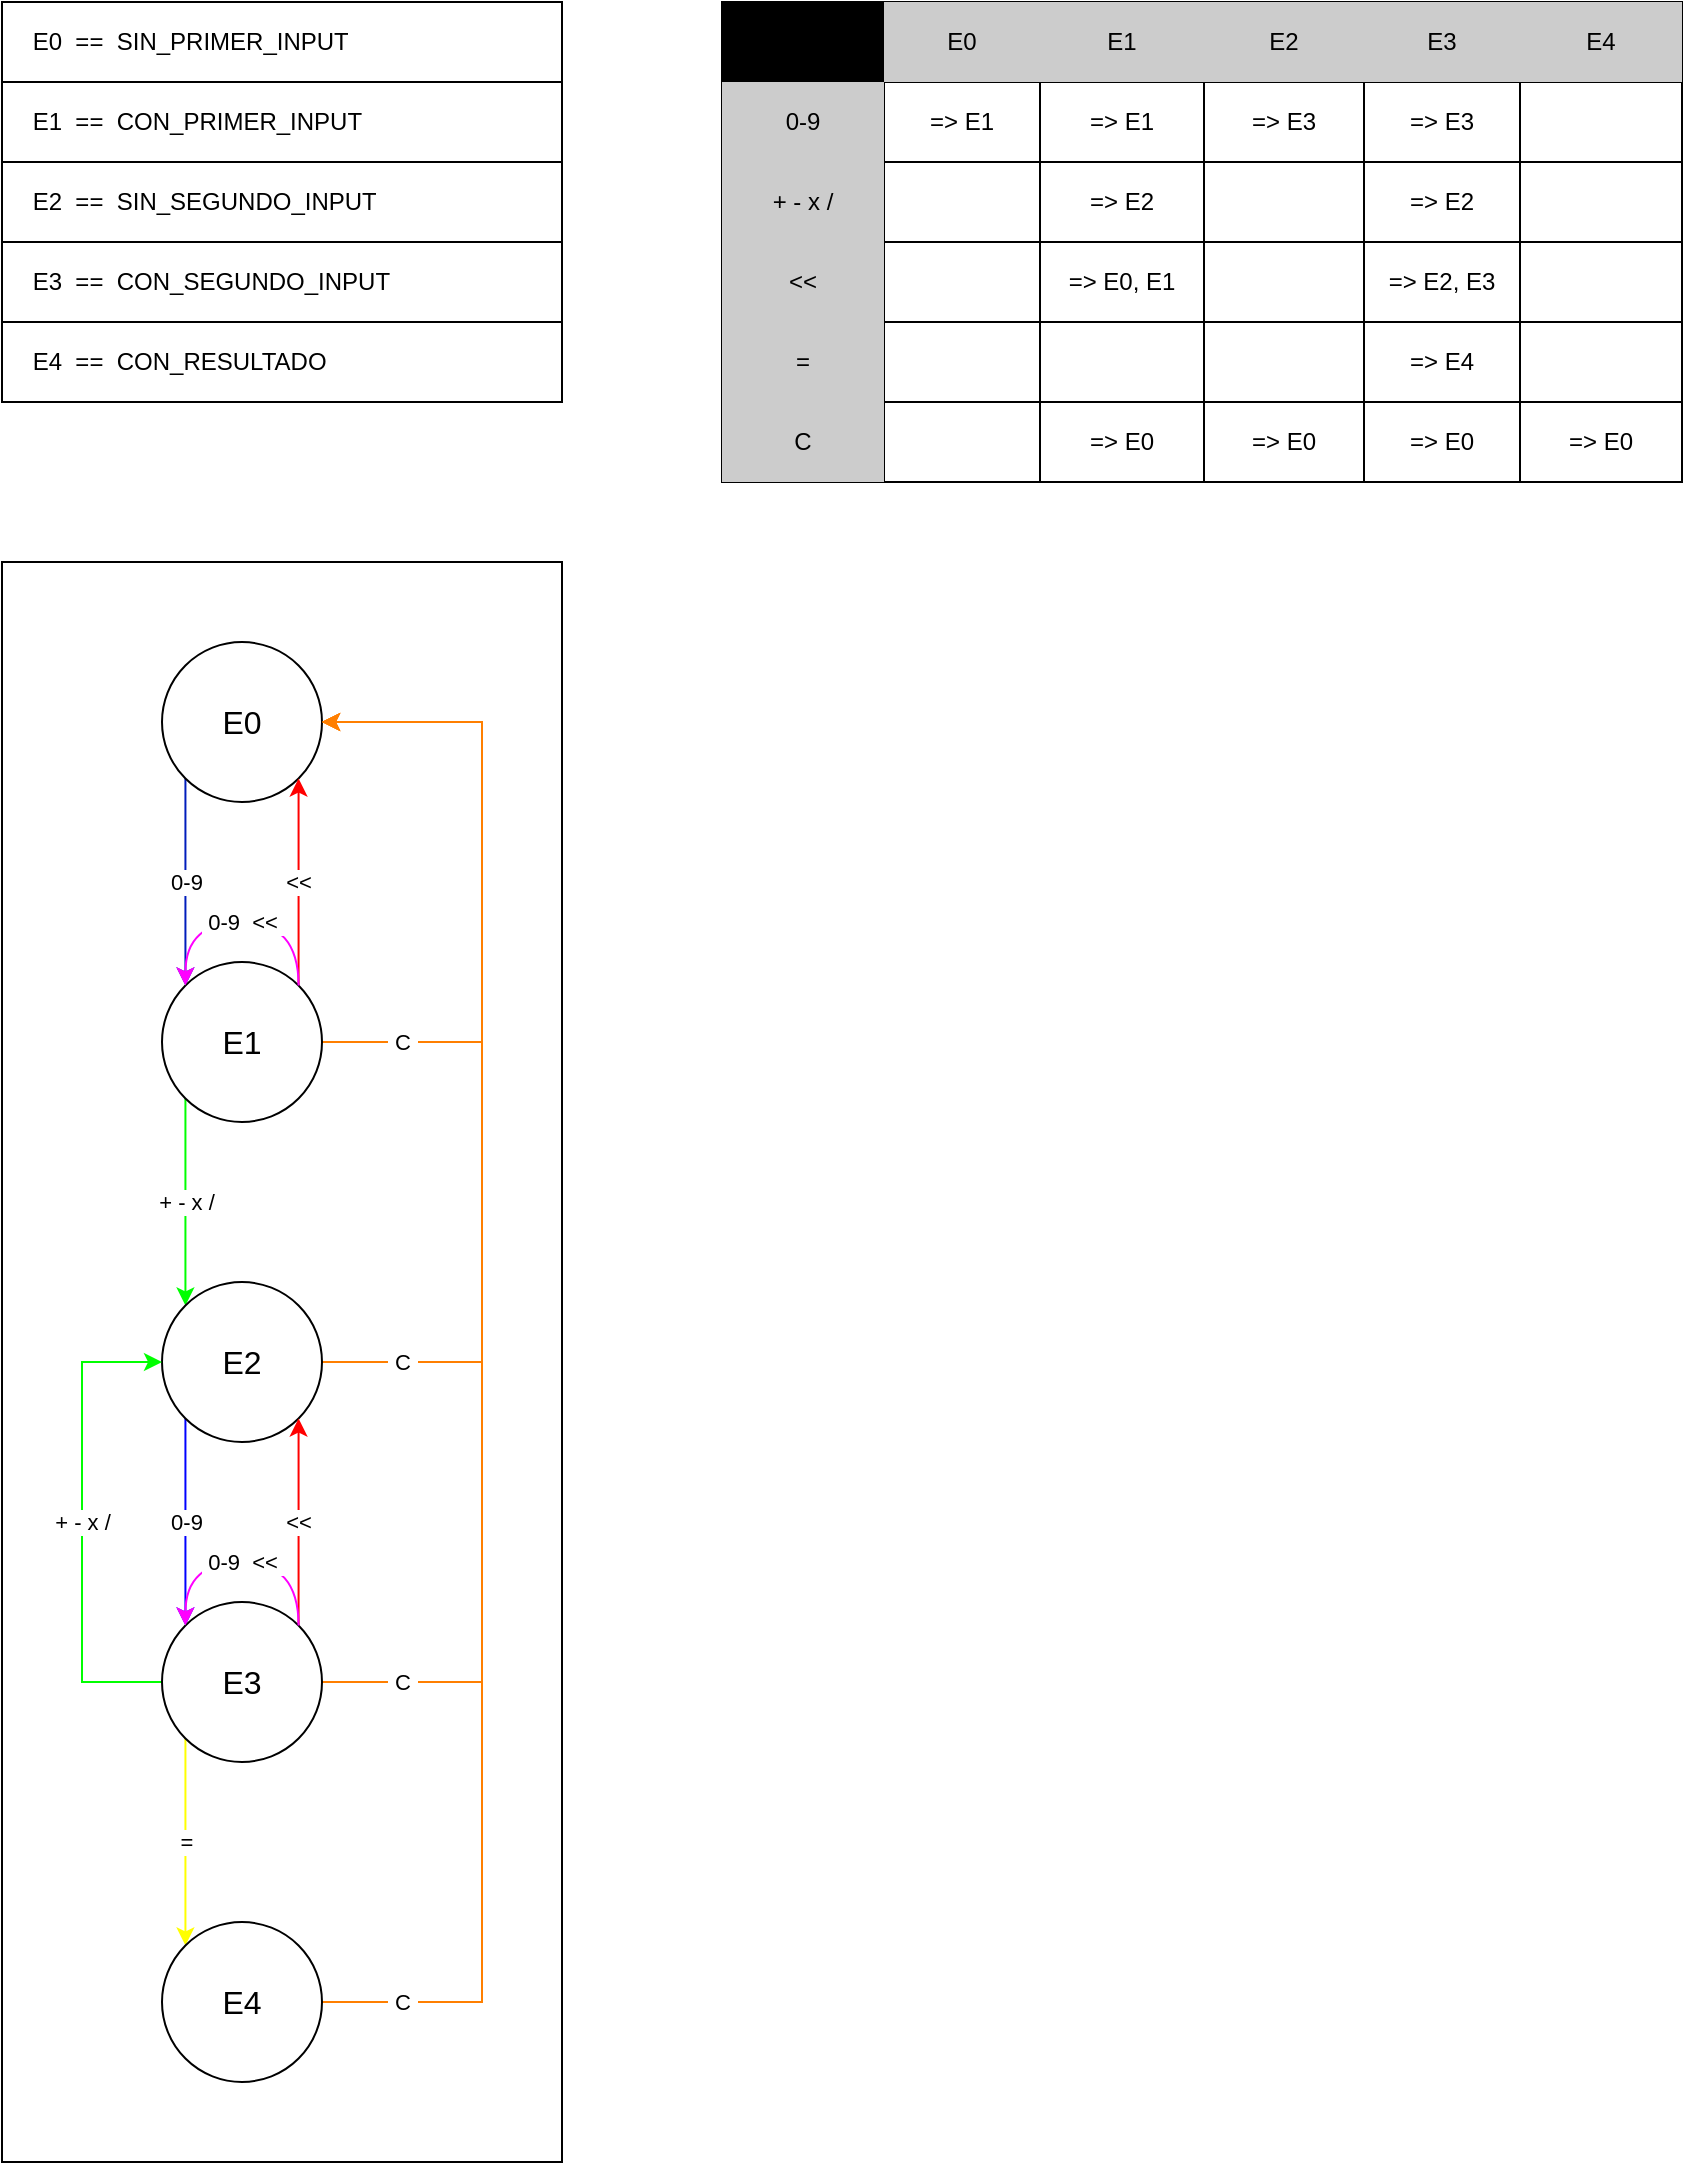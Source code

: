 <mxfile version="25.0.2">
  <diagram name="Page-1" id="qqvag9QSd2Nx0D6EUa1A">
    <mxGraphModel dx="1674" dy="2013" grid="1" gridSize="10" guides="1" tooltips="1" connect="1" arrows="1" fold="1" page="1" pageScale="1" pageWidth="827" pageHeight="1169" math="0" shadow="0">
      <root>
        <mxCell id="0" />
        <mxCell id="1" parent="0" />
        <mxCell id="ONB0E-ulSNOI_RmGL95M-104" value="" style="rounded=0;whiteSpace=wrap;html=1;strokeColor=#000000;" parent="1" vertex="1">
          <mxGeometry x="320" y="200" width="280" height="800" as="geometry" />
        </mxCell>
        <mxCell id="ONB0E-ulSNOI_RmGL95M-14" value="0-9" style="rounded=0;orthogonalLoop=1;jettySize=auto;html=1;exitX=0;exitY=1;exitDx=0;exitDy=0;entryX=0;entryY=0;entryDx=0;entryDy=0;fillColor=#0050ef;strokeColor=#001DBC;" parent="1" source="ONB0E-ulSNOI_RmGL95M-1" target="ONB0E-ulSNOI_RmGL95M-2" edge="1">
          <mxGeometry relative="1" as="geometry">
            <mxPoint x="412" y="410" as="targetPoint" />
          </mxGeometry>
        </mxCell>
        <mxCell id="ONB0E-ulSNOI_RmGL95M-1" value="&lt;font size=&quot;3&quot;&gt;E0&lt;/font&gt;" style="ellipse;whiteSpace=wrap;html=1;aspect=fixed;" parent="1" vertex="1">
          <mxGeometry x="400" y="240" width="80" height="80" as="geometry" />
        </mxCell>
        <mxCell id="ONB0E-ulSNOI_RmGL95M-10" value="&amp;nbsp;C&amp;nbsp;" style="edgeStyle=orthogonalEdgeStyle;rounded=0;orthogonalLoop=1;jettySize=auto;html=1;entryX=1;entryY=0.5;entryDx=0;entryDy=0;exitX=1;exitY=0.5;exitDx=0;exitDy=0;fillColor=#f0a30a;strokeColor=#ff7f00;" parent="1" source="ONB0E-ulSNOI_RmGL95M-2" target="ONB0E-ulSNOI_RmGL95M-1" edge="1">
          <mxGeometry x="-0.75" relative="1" as="geometry">
            <Array as="points">
              <mxPoint x="560" y="440" />
              <mxPoint x="560" y="280" />
            </Array>
            <mxPoint as="offset" />
          </mxGeometry>
        </mxCell>
        <mxCell id="ONB0E-ulSNOI_RmGL95M-15" value="+ - x /" style="edgeStyle=orthogonalEdgeStyle;rounded=0;orthogonalLoop=1;jettySize=auto;html=1;exitX=0;exitY=1;exitDx=0;exitDy=0;entryX=0;entryY=0;entryDx=0;entryDy=0;fillColor=#60a917;strokeColor=#00ff00;" parent="1" source="ONB0E-ulSNOI_RmGL95M-2" target="ONB0E-ulSNOI_RmGL95M-3" edge="1">
          <mxGeometry relative="1" as="geometry">
            <mxPoint x="370" y="520" as="targetPoint" />
          </mxGeometry>
        </mxCell>
        <mxCell id="ONB0E-ulSNOI_RmGL95M-16" value="&amp;lt;&amp;lt;" style="edgeStyle=orthogonalEdgeStyle;curved=1;rounded=0;orthogonalLoop=1;jettySize=auto;html=1;exitX=1;exitY=0;exitDx=0;exitDy=0;entryX=1;entryY=1;entryDx=0;entryDy=0;fillColor=#e51400;strokeColor=#ff0000;" parent="1" source="ONB0E-ulSNOI_RmGL95M-2" target="ONB0E-ulSNOI_RmGL95M-1" edge="1">
          <mxGeometry relative="1" as="geometry" />
        </mxCell>
        <mxCell id="ONB0E-ulSNOI_RmGL95M-2" value="&lt;font size=&quot;3&quot;&gt;E1&lt;/font&gt;" style="ellipse;whiteSpace=wrap;html=1;aspect=fixed;" parent="1" vertex="1">
          <mxGeometry x="400" y="400" width="80" height="80" as="geometry" />
        </mxCell>
        <mxCell id="ONB0E-ulSNOI_RmGL95M-9" value="&amp;nbsp;C&amp;nbsp;" style="edgeStyle=orthogonalEdgeStyle;rounded=0;orthogonalLoop=1;jettySize=auto;html=1;entryX=1;entryY=0.5;entryDx=0;entryDy=0;exitX=1;exitY=0.5;exitDx=0;exitDy=0;fillColor=#f0a30a;strokeColor=#ff7f00;" parent="1" source="ONB0E-ulSNOI_RmGL95M-3" target="ONB0E-ulSNOI_RmGL95M-1" edge="1">
          <mxGeometry x="-0.833" relative="1" as="geometry">
            <Array as="points">
              <mxPoint x="560" y="600" />
              <mxPoint x="560" y="280" />
            </Array>
            <mxPoint as="offset" />
          </mxGeometry>
        </mxCell>
        <mxCell id="ONB0E-ulSNOI_RmGL95M-22" value="0-9" style="edgeStyle=orthogonalEdgeStyle;curved=1;rounded=0;orthogonalLoop=1;jettySize=auto;html=1;exitX=0;exitY=1;exitDx=0;exitDy=0;entryX=0;entryY=0;entryDx=0;entryDy=0;fillColor=#0050ef;strokeColor=#0000ff;" parent="1" source="ONB0E-ulSNOI_RmGL95M-3" target="ONB0E-ulSNOI_RmGL95M-4" edge="1">
          <mxGeometry relative="1" as="geometry" />
        </mxCell>
        <mxCell id="ONB0E-ulSNOI_RmGL95M-3" value="&lt;font size=&quot;3&quot;&gt;E2&lt;/font&gt;" style="ellipse;whiteSpace=wrap;html=1;aspect=fixed;" parent="1" vertex="1">
          <mxGeometry x="400" y="560" width="80" height="80" as="geometry" />
        </mxCell>
        <mxCell id="ONB0E-ulSNOI_RmGL95M-8" value="&amp;nbsp;C&amp;nbsp;" style="edgeStyle=orthogonalEdgeStyle;rounded=0;orthogonalLoop=1;jettySize=auto;html=1;exitX=1;exitY=0.5;exitDx=0;exitDy=0;entryX=1;entryY=0.5;entryDx=0;entryDy=0;fillColor=#f0a30a;strokeColor=#ff7f00;" parent="1" source="ONB0E-ulSNOI_RmGL95M-4" target="ONB0E-ulSNOI_RmGL95M-1" edge="1">
          <mxGeometry x="-0.875" relative="1" as="geometry">
            <Array as="points">
              <mxPoint x="560" y="760" />
              <mxPoint x="560" y="280" />
            </Array>
            <mxPoint as="offset" />
          </mxGeometry>
        </mxCell>
        <mxCell id="ONB0E-ulSNOI_RmGL95M-23" value="&amp;lt;&amp;lt;" style="edgeStyle=orthogonalEdgeStyle;rounded=0;orthogonalLoop=1;jettySize=auto;html=1;exitX=1;exitY=0;exitDx=0;exitDy=0;entryX=1;entryY=1;entryDx=0;entryDy=0;fillColor=#e51400;strokeColor=#ff0000;" parent="1" source="ONB0E-ulSNOI_RmGL95M-4" target="ONB0E-ulSNOI_RmGL95M-3" edge="1">
          <mxGeometry relative="1" as="geometry" />
        </mxCell>
        <mxCell id="ONB0E-ulSNOI_RmGL95M-24" value="=" style="edgeStyle=orthogonalEdgeStyle;curved=1;rounded=0;orthogonalLoop=1;jettySize=auto;html=1;exitX=0;exitY=1;exitDx=0;exitDy=0;entryX=0;entryY=0;entryDx=0;entryDy=0;fillColor=#e3c800;strokeColor=#ffff00;" parent="1" source="ONB0E-ulSNOI_RmGL95M-4" target="ONB0E-ulSNOI_RmGL95M-5" edge="1">
          <mxGeometry relative="1" as="geometry" />
        </mxCell>
        <mxCell id="ONB0E-ulSNOI_RmGL95M-25" value="+ - x /" style="edgeStyle=orthogonalEdgeStyle;rounded=0;orthogonalLoop=1;jettySize=auto;html=1;exitX=0;exitY=0.5;exitDx=0;exitDy=0;entryX=0;entryY=0.5;entryDx=0;entryDy=0;fillColor=#60a917;strokeColor=#00ff00;" parent="1" source="ONB0E-ulSNOI_RmGL95M-4" target="ONB0E-ulSNOI_RmGL95M-3" edge="1">
          <mxGeometry relative="1" as="geometry">
            <Array as="points">
              <mxPoint x="360" y="760" />
              <mxPoint x="360" y="600" />
            </Array>
          </mxGeometry>
        </mxCell>
        <mxCell id="ONB0E-ulSNOI_RmGL95M-4" value="&lt;font size=&quot;3&quot;&gt;E3&lt;/font&gt;" style="ellipse;whiteSpace=wrap;html=1;aspect=fixed;" parent="1" vertex="1">
          <mxGeometry x="400" y="720" width="80" height="80" as="geometry" />
        </mxCell>
        <mxCell id="ONB0E-ulSNOI_RmGL95M-11" value="&amp;nbsp;C&amp;nbsp;" style="edgeStyle=orthogonalEdgeStyle;rounded=0;orthogonalLoop=1;jettySize=auto;html=1;exitX=1;exitY=0.5;exitDx=0;exitDy=0;entryX=1;entryY=0.5;entryDx=0;entryDy=0;fillColor=#f0a30a;strokeColor=#ff7f00;" parent="1" source="ONB0E-ulSNOI_RmGL95M-5" target="ONB0E-ulSNOI_RmGL95M-1" edge="1">
          <mxGeometry x="-0.9" relative="1" as="geometry">
            <Array as="points">
              <mxPoint x="560" y="920" />
              <mxPoint x="560" y="280" />
            </Array>
            <mxPoint as="offset" />
          </mxGeometry>
        </mxCell>
        <mxCell id="ONB0E-ulSNOI_RmGL95M-5" value="&lt;font size=&quot;3&quot;&gt;E4&lt;/font&gt;" style="ellipse;whiteSpace=wrap;html=1;aspect=fixed;" parent="1" vertex="1">
          <mxGeometry x="400" y="880" width="80" height="80" as="geometry" />
        </mxCell>
        <mxCell id="ONB0E-ulSNOI_RmGL95M-13" value="&amp;nbsp;0-9&amp;nbsp; &amp;lt;&amp;lt;&amp;nbsp;" style="edgeStyle=orthogonalEdgeStyle;curved=1;rounded=0;orthogonalLoop=1;jettySize=auto;html=1;exitX=1;exitY=0;exitDx=0;exitDy=0;entryX=0;entryY=0;entryDx=0;entryDy=0;fillColor=#6a00ff;strokeColor=#ff00ff;" parent="1" source="ONB0E-ulSNOI_RmGL95M-2" target="ONB0E-ulSNOI_RmGL95M-2" edge="1">
          <mxGeometry relative="1" as="geometry">
            <Array as="points">
              <mxPoint x="468" y="380" />
              <mxPoint x="412" y="380" />
            </Array>
          </mxGeometry>
        </mxCell>
        <mxCell id="ONB0E-ulSNOI_RmGL95M-21" value="&amp;nbsp;0-9&amp;nbsp; &amp;lt;&amp;lt;&amp;nbsp;" style="edgeStyle=orthogonalEdgeStyle;curved=1;rounded=0;orthogonalLoop=1;jettySize=auto;html=1;exitX=1;exitY=0;exitDx=0;exitDy=0;entryX=0;entryY=0;entryDx=0;entryDy=0;fillColor=#6a00ff;strokeColor=#FF00FF;" parent="1" source="ONB0E-ulSNOI_RmGL95M-4" target="ONB0E-ulSNOI_RmGL95M-4" edge="1">
          <mxGeometry relative="1" as="geometry">
            <Array as="points">
              <mxPoint x="468" y="700" />
              <mxPoint x="412" y="700" />
            </Array>
          </mxGeometry>
        </mxCell>
        <mxCell id="RtKDcdi6DrU-A0HNR7P7-3" value="" style="shape=table;startSize=0;container=1;collapsible=0;childLayout=tableLayout;" parent="1" vertex="1">
          <mxGeometry x="680" y="-80" width="480" height="240" as="geometry" />
        </mxCell>
        <mxCell id="RtKDcdi6DrU-A0HNR7P7-4" value="" style="shape=tableRow;horizontal=0;startSize=0;swimlaneHead=0;swimlaneBody=0;strokeColor=inherit;top=0;left=0;bottom=0;right=0;collapsible=0;dropTarget=0;fillColor=none;points=[[0,0.5],[1,0.5]];portConstraint=eastwest;" parent="RtKDcdi6DrU-A0HNR7P7-3" vertex="1">
          <mxGeometry width="480" height="40" as="geometry" />
        </mxCell>
        <mxCell id="RtKDcdi6DrU-A0HNR7P7-5" value="" style="shape=partialRectangle;html=1;whiteSpace=wrap;connectable=0;strokeColor=inherit;overflow=hidden;fillColor=#000000;top=0;left=0;bottom=0;right=0;pointerEvents=1;" parent="RtKDcdi6DrU-A0HNR7P7-4" vertex="1">
          <mxGeometry width="81" height="40" as="geometry">
            <mxRectangle width="81" height="40" as="alternateBounds" />
          </mxGeometry>
        </mxCell>
        <mxCell id="RtKDcdi6DrU-A0HNR7P7-6" value="E0" style="shape=partialRectangle;html=1;whiteSpace=wrap;connectable=0;strokeColor=inherit;overflow=hidden;fillColor=#CCCCCC;top=0;left=0;bottom=0;right=0;pointerEvents=1;" parent="RtKDcdi6DrU-A0HNR7P7-4" vertex="1">
          <mxGeometry x="81" width="78" height="40" as="geometry">
            <mxRectangle width="78" height="40" as="alternateBounds" />
          </mxGeometry>
        </mxCell>
        <mxCell id="RtKDcdi6DrU-A0HNR7P7-7" value="E1" style="shape=partialRectangle;html=1;whiteSpace=wrap;connectable=0;strokeColor=inherit;overflow=hidden;fillColor=#CCCCCC;top=0;left=0;bottom=0;right=0;pointerEvents=1;" parent="RtKDcdi6DrU-A0HNR7P7-4" vertex="1">
          <mxGeometry x="159" width="82" height="40" as="geometry">
            <mxRectangle width="82" height="40" as="alternateBounds" />
          </mxGeometry>
        </mxCell>
        <mxCell id="RtKDcdi6DrU-A0HNR7P7-8" value="E2" style="shape=partialRectangle;html=1;whiteSpace=wrap;connectable=0;strokeColor=inherit;overflow=hidden;fillColor=#CCCCCC;top=0;left=0;bottom=0;right=0;pointerEvents=1;" parent="RtKDcdi6DrU-A0HNR7P7-4" vertex="1">
          <mxGeometry x="241" width="80" height="40" as="geometry">
            <mxRectangle width="80" height="40" as="alternateBounds" />
          </mxGeometry>
        </mxCell>
        <mxCell id="RtKDcdi6DrU-A0HNR7P7-9" value="E3" style="shape=partialRectangle;html=1;whiteSpace=wrap;connectable=0;strokeColor=inherit;overflow=hidden;fillColor=#CCCCCC;top=0;left=0;bottom=0;right=0;pointerEvents=1;" parent="RtKDcdi6DrU-A0HNR7P7-4" vertex="1">
          <mxGeometry x="321" width="78" height="40" as="geometry">
            <mxRectangle width="78" height="40" as="alternateBounds" />
          </mxGeometry>
        </mxCell>
        <mxCell id="RtKDcdi6DrU-A0HNR7P7-10" value="E4" style="shape=partialRectangle;html=1;whiteSpace=wrap;connectable=0;strokeColor=inherit;overflow=hidden;fillColor=#CCCCCC;top=0;left=0;bottom=0;right=0;pointerEvents=1;" parent="RtKDcdi6DrU-A0HNR7P7-4" vertex="1">
          <mxGeometry x="399" width="81" height="40" as="geometry">
            <mxRectangle width="81" height="40" as="alternateBounds" />
          </mxGeometry>
        </mxCell>
        <mxCell id="RtKDcdi6DrU-A0HNR7P7-11" value="" style="shape=tableRow;horizontal=0;startSize=0;swimlaneHead=0;swimlaneBody=0;strokeColor=inherit;top=0;left=0;bottom=0;right=0;collapsible=0;dropTarget=0;fillColor=none;points=[[0,0.5],[1,0.5]];portConstraint=eastwest;" parent="RtKDcdi6DrU-A0HNR7P7-3" vertex="1">
          <mxGeometry y="40" width="480" height="40" as="geometry" />
        </mxCell>
        <mxCell id="RtKDcdi6DrU-A0HNR7P7-12" value="0-9" style="shape=partialRectangle;html=1;whiteSpace=wrap;connectable=0;strokeColor=#000000;overflow=hidden;fillColor=#CCCCCC;top=0;left=0;bottom=0;right=0;pointerEvents=1;" parent="RtKDcdi6DrU-A0HNR7P7-11" vertex="1">
          <mxGeometry width="81" height="40" as="geometry">
            <mxRectangle width="81" height="40" as="alternateBounds" />
          </mxGeometry>
        </mxCell>
        <mxCell id="RtKDcdi6DrU-A0HNR7P7-13" value="=&amp;gt; E1" style="shape=partialRectangle;html=1;whiteSpace=wrap;connectable=0;strokeColor=inherit;overflow=hidden;fillColor=none;top=0;left=0;bottom=0;right=0;pointerEvents=1;" parent="RtKDcdi6DrU-A0HNR7P7-11" vertex="1">
          <mxGeometry x="81" width="78" height="40" as="geometry">
            <mxRectangle width="78" height="40" as="alternateBounds" />
          </mxGeometry>
        </mxCell>
        <mxCell id="RtKDcdi6DrU-A0HNR7P7-14" value="=&amp;gt; E1" style="shape=partialRectangle;html=1;whiteSpace=wrap;connectable=0;strokeColor=inherit;overflow=hidden;fillColor=none;top=0;left=0;bottom=0;right=0;pointerEvents=1;" parent="RtKDcdi6DrU-A0HNR7P7-11" vertex="1">
          <mxGeometry x="159" width="82" height="40" as="geometry">
            <mxRectangle width="82" height="40" as="alternateBounds" />
          </mxGeometry>
        </mxCell>
        <mxCell id="RtKDcdi6DrU-A0HNR7P7-15" value="=&amp;gt; E3" style="shape=partialRectangle;html=1;whiteSpace=wrap;connectable=0;strokeColor=inherit;overflow=hidden;fillColor=none;top=0;left=0;bottom=0;right=0;pointerEvents=1;" parent="RtKDcdi6DrU-A0HNR7P7-11" vertex="1">
          <mxGeometry x="241" width="80" height="40" as="geometry">
            <mxRectangle width="80" height="40" as="alternateBounds" />
          </mxGeometry>
        </mxCell>
        <mxCell id="RtKDcdi6DrU-A0HNR7P7-16" value="=&amp;gt; E3" style="shape=partialRectangle;html=1;whiteSpace=wrap;connectable=0;strokeColor=inherit;overflow=hidden;fillColor=none;top=0;left=0;bottom=0;right=0;pointerEvents=1;" parent="RtKDcdi6DrU-A0HNR7P7-11" vertex="1">
          <mxGeometry x="321" width="78" height="40" as="geometry">
            <mxRectangle width="78" height="40" as="alternateBounds" />
          </mxGeometry>
        </mxCell>
        <mxCell id="RtKDcdi6DrU-A0HNR7P7-17" value="" style="shape=partialRectangle;html=1;whiteSpace=wrap;connectable=0;strokeColor=inherit;overflow=hidden;fillColor=none;top=0;left=0;bottom=0;right=0;pointerEvents=1;" parent="RtKDcdi6DrU-A0HNR7P7-11" vertex="1">
          <mxGeometry x="399" width="81" height="40" as="geometry">
            <mxRectangle width="81" height="40" as="alternateBounds" />
          </mxGeometry>
        </mxCell>
        <mxCell id="RtKDcdi6DrU-A0HNR7P7-18" value="" style="shape=tableRow;horizontal=0;startSize=0;swimlaneHead=0;swimlaneBody=0;strokeColor=inherit;top=0;left=0;bottom=0;right=0;collapsible=0;dropTarget=0;fillColor=none;points=[[0,0.5],[1,0.5]];portConstraint=eastwest;" parent="RtKDcdi6DrU-A0HNR7P7-3" vertex="1">
          <mxGeometry y="80" width="480" height="40" as="geometry" />
        </mxCell>
        <mxCell id="RtKDcdi6DrU-A0HNR7P7-19" value="+ - x /" style="shape=partialRectangle;html=1;whiteSpace=wrap;connectable=0;strokeColor=#000000;overflow=hidden;fillColor=#CCCCCC;top=0;left=0;bottom=0;right=0;pointerEvents=1;" parent="RtKDcdi6DrU-A0HNR7P7-18" vertex="1">
          <mxGeometry width="81" height="40" as="geometry">
            <mxRectangle width="81" height="40" as="alternateBounds" />
          </mxGeometry>
        </mxCell>
        <mxCell id="RtKDcdi6DrU-A0HNR7P7-20" value="" style="shape=partialRectangle;html=1;whiteSpace=wrap;connectable=0;strokeColor=inherit;overflow=hidden;fillColor=none;top=0;left=0;bottom=0;right=0;pointerEvents=1;" parent="RtKDcdi6DrU-A0HNR7P7-18" vertex="1">
          <mxGeometry x="81" width="78" height="40" as="geometry">
            <mxRectangle width="78" height="40" as="alternateBounds" />
          </mxGeometry>
        </mxCell>
        <mxCell id="RtKDcdi6DrU-A0HNR7P7-21" value="=&amp;gt; E2" style="shape=partialRectangle;html=1;whiteSpace=wrap;connectable=0;strokeColor=inherit;overflow=hidden;fillColor=none;top=0;left=0;bottom=0;right=0;pointerEvents=1;" parent="RtKDcdi6DrU-A0HNR7P7-18" vertex="1">
          <mxGeometry x="159" width="82" height="40" as="geometry">
            <mxRectangle width="82" height="40" as="alternateBounds" />
          </mxGeometry>
        </mxCell>
        <mxCell id="RtKDcdi6DrU-A0HNR7P7-22" value="" style="shape=partialRectangle;html=1;whiteSpace=wrap;connectable=0;strokeColor=inherit;overflow=hidden;fillColor=none;top=0;left=0;bottom=0;right=0;pointerEvents=1;" parent="RtKDcdi6DrU-A0HNR7P7-18" vertex="1">
          <mxGeometry x="241" width="80" height="40" as="geometry">
            <mxRectangle width="80" height="40" as="alternateBounds" />
          </mxGeometry>
        </mxCell>
        <mxCell id="RtKDcdi6DrU-A0HNR7P7-23" value="=&amp;gt; E2" style="shape=partialRectangle;html=1;whiteSpace=wrap;connectable=0;strokeColor=inherit;overflow=hidden;fillColor=none;top=0;left=0;bottom=0;right=0;pointerEvents=1;" parent="RtKDcdi6DrU-A0HNR7P7-18" vertex="1">
          <mxGeometry x="321" width="78" height="40" as="geometry">
            <mxRectangle width="78" height="40" as="alternateBounds" />
          </mxGeometry>
        </mxCell>
        <mxCell id="RtKDcdi6DrU-A0HNR7P7-24" value="" style="shape=partialRectangle;html=1;whiteSpace=wrap;connectable=0;strokeColor=inherit;overflow=hidden;fillColor=none;top=0;left=0;bottom=0;right=0;pointerEvents=1;" parent="RtKDcdi6DrU-A0HNR7P7-18" vertex="1">
          <mxGeometry x="399" width="81" height="40" as="geometry">
            <mxRectangle width="81" height="40" as="alternateBounds" />
          </mxGeometry>
        </mxCell>
        <mxCell id="RtKDcdi6DrU-A0HNR7P7-25" value="" style="shape=tableRow;horizontal=0;startSize=0;swimlaneHead=0;swimlaneBody=0;strokeColor=inherit;top=0;left=0;bottom=0;right=0;collapsible=0;dropTarget=0;fillColor=none;points=[[0,0.5],[1,0.5]];portConstraint=eastwest;" parent="RtKDcdi6DrU-A0HNR7P7-3" vertex="1">
          <mxGeometry y="120" width="480" height="40" as="geometry" />
        </mxCell>
        <mxCell id="RtKDcdi6DrU-A0HNR7P7-26" value="&amp;lt;&amp;lt;" style="shape=partialRectangle;html=1;whiteSpace=wrap;connectable=0;strokeColor=#000000;overflow=hidden;fillColor=#CCCCCC;top=0;left=0;bottom=0;right=0;pointerEvents=1;" parent="RtKDcdi6DrU-A0HNR7P7-25" vertex="1">
          <mxGeometry width="81" height="40" as="geometry">
            <mxRectangle width="81" height="40" as="alternateBounds" />
          </mxGeometry>
        </mxCell>
        <mxCell id="RtKDcdi6DrU-A0HNR7P7-27" value="" style="shape=partialRectangle;html=1;whiteSpace=wrap;connectable=0;strokeColor=inherit;overflow=hidden;fillColor=none;top=0;left=0;bottom=0;right=0;pointerEvents=1;" parent="RtKDcdi6DrU-A0HNR7P7-25" vertex="1">
          <mxGeometry x="81" width="78" height="40" as="geometry">
            <mxRectangle width="78" height="40" as="alternateBounds" />
          </mxGeometry>
        </mxCell>
        <mxCell id="RtKDcdi6DrU-A0HNR7P7-28" value="=&amp;gt; E0, E1" style="shape=partialRectangle;html=1;whiteSpace=wrap;connectable=0;strokeColor=inherit;overflow=hidden;fillColor=none;top=0;left=0;bottom=0;right=0;pointerEvents=1;" parent="RtKDcdi6DrU-A0HNR7P7-25" vertex="1">
          <mxGeometry x="159" width="82" height="40" as="geometry">
            <mxRectangle width="82" height="40" as="alternateBounds" />
          </mxGeometry>
        </mxCell>
        <mxCell id="RtKDcdi6DrU-A0HNR7P7-29" value="" style="shape=partialRectangle;html=1;whiteSpace=wrap;connectable=0;strokeColor=inherit;overflow=hidden;fillColor=none;top=0;left=0;bottom=0;right=0;pointerEvents=1;" parent="RtKDcdi6DrU-A0HNR7P7-25" vertex="1">
          <mxGeometry x="241" width="80" height="40" as="geometry">
            <mxRectangle width="80" height="40" as="alternateBounds" />
          </mxGeometry>
        </mxCell>
        <mxCell id="RtKDcdi6DrU-A0HNR7P7-30" value="=&amp;gt; E2, E3" style="shape=partialRectangle;html=1;whiteSpace=wrap;connectable=0;strokeColor=inherit;overflow=hidden;fillColor=none;top=0;left=0;bottom=0;right=0;pointerEvents=1;" parent="RtKDcdi6DrU-A0HNR7P7-25" vertex="1">
          <mxGeometry x="321" width="78" height="40" as="geometry">
            <mxRectangle width="78" height="40" as="alternateBounds" />
          </mxGeometry>
        </mxCell>
        <mxCell id="RtKDcdi6DrU-A0HNR7P7-31" value="" style="shape=partialRectangle;html=1;whiteSpace=wrap;connectable=0;strokeColor=inherit;overflow=hidden;fillColor=none;top=0;left=0;bottom=0;right=0;pointerEvents=1;" parent="RtKDcdi6DrU-A0HNR7P7-25" vertex="1">
          <mxGeometry x="399" width="81" height="40" as="geometry">
            <mxRectangle width="81" height="40" as="alternateBounds" />
          </mxGeometry>
        </mxCell>
        <mxCell id="RtKDcdi6DrU-A0HNR7P7-32" value="" style="shape=tableRow;horizontal=0;startSize=0;swimlaneHead=0;swimlaneBody=0;strokeColor=inherit;top=0;left=0;bottom=0;right=0;collapsible=0;dropTarget=0;fillColor=none;points=[[0,0.5],[1,0.5]];portConstraint=eastwest;" parent="RtKDcdi6DrU-A0HNR7P7-3" vertex="1">
          <mxGeometry y="160" width="480" height="40" as="geometry" />
        </mxCell>
        <mxCell id="RtKDcdi6DrU-A0HNR7P7-33" value="=" style="shape=partialRectangle;html=1;whiteSpace=wrap;connectable=0;strokeColor=#000000;overflow=hidden;fillColor=#CCCCCC;top=0;left=0;bottom=0;right=0;pointerEvents=1;" parent="RtKDcdi6DrU-A0HNR7P7-32" vertex="1">
          <mxGeometry width="81" height="40" as="geometry">
            <mxRectangle width="81" height="40" as="alternateBounds" />
          </mxGeometry>
        </mxCell>
        <mxCell id="RtKDcdi6DrU-A0HNR7P7-34" value="" style="shape=partialRectangle;html=1;whiteSpace=wrap;connectable=0;strokeColor=inherit;overflow=hidden;fillColor=none;top=0;left=0;bottom=0;right=0;pointerEvents=1;" parent="RtKDcdi6DrU-A0HNR7P7-32" vertex="1">
          <mxGeometry x="81" width="78" height="40" as="geometry">
            <mxRectangle width="78" height="40" as="alternateBounds" />
          </mxGeometry>
        </mxCell>
        <mxCell id="RtKDcdi6DrU-A0HNR7P7-35" value="" style="shape=partialRectangle;html=1;whiteSpace=wrap;connectable=0;strokeColor=inherit;overflow=hidden;fillColor=none;top=0;left=0;bottom=0;right=0;pointerEvents=1;" parent="RtKDcdi6DrU-A0HNR7P7-32" vertex="1">
          <mxGeometry x="159" width="82" height="40" as="geometry">
            <mxRectangle width="82" height="40" as="alternateBounds" />
          </mxGeometry>
        </mxCell>
        <mxCell id="RtKDcdi6DrU-A0HNR7P7-36" value="" style="shape=partialRectangle;html=1;whiteSpace=wrap;connectable=0;strokeColor=inherit;overflow=hidden;fillColor=none;top=0;left=0;bottom=0;right=0;pointerEvents=1;" parent="RtKDcdi6DrU-A0HNR7P7-32" vertex="1">
          <mxGeometry x="241" width="80" height="40" as="geometry">
            <mxRectangle width="80" height="40" as="alternateBounds" />
          </mxGeometry>
        </mxCell>
        <mxCell id="RtKDcdi6DrU-A0HNR7P7-37" value="=&amp;gt; E4" style="shape=partialRectangle;html=1;whiteSpace=wrap;connectable=0;strokeColor=inherit;overflow=hidden;fillColor=none;top=0;left=0;bottom=0;right=0;pointerEvents=1;" parent="RtKDcdi6DrU-A0HNR7P7-32" vertex="1">
          <mxGeometry x="321" width="78" height="40" as="geometry">
            <mxRectangle width="78" height="40" as="alternateBounds" />
          </mxGeometry>
        </mxCell>
        <mxCell id="RtKDcdi6DrU-A0HNR7P7-38" value="" style="shape=partialRectangle;html=1;whiteSpace=wrap;connectable=0;strokeColor=inherit;overflow=hidden;fillColor=none;top=0;left=0;bottom=0;right=0;pointerEvents=1;" parent="RtKDcdi6DrU-A0HNR7P7-32" vertex="1">
          <mxGeometry x="399" width="81" height="40" as="geometry">
            <mxRectangle width="81" height="40" as="alternateBounds" />
          </mxGeometry>
        </mxCell>
        <mxCell id="RtKDcdi6DrU-A0HNR7P7-39" value="" style="shape=tableRow;horizontal=0;startSize=0;swimlaneHead=0;swimlaneBody=0;strokeColor=inherit;top=0;left=0;bottom=0;right=0;collapsible=0;dropTarget=0;fillColor=none;points=[[0,0.5],[1,0.5]];portConstraint=eastwest;" parent="RtKDcdi6DrU-A0HNR7P7-3" vertex="1">
          <mxGeometry y="200" width="480" height="40" as="geometry" />
        </mxCell>
        <mxCell id="RtKDcdi6DrU-A0HNR7P7-40" value="C" style="shape=partialRectangle;html=1;whiteSpace=wrap;connectable=0;strokeColor=#000000;overflow=hidden;fillColor=#CCCCCC;top=0;left=0;bottom=0;right=0;pointerEvents=1;" parent="RtKDcdi6DrU-A0HNR7P7-39" vertex="1">
          <mxGeometry width="81" height="40" as="geometry">
            <mxRectangle width="81" height="40" as="alternateBounds" />
          </mxGeometry>
        </mxCell>
        <mxCell id="RtKDcdi6DrU-A0HNR7P7-41" value="" style="shape=partialRectangle;html=1;whiteSpace=wrap;connectable=0;strokeColor=inherit;overflow=hidden;fillColor=none;top=0;left=0;bottom=0;right=0;pointerEvents=1;" parent="RtKDcdi6DrU-A0HNR7P7-39" vertex="1">
          <mxGeometry x="81" width="78" height="40" as="geometry">
            <mxRectangle width="78" height="40" as="alternateBounds" />
          </mxGeometry>
        </mxCell>
        <mxCell id="RtKDcdi6DrU-A0HNR7P7-42" value="=&amp;gt; E0" style="shape=partialRectangle;html=1;whiteSpace=wrap;connectable=0;strokeColor=inherit;overflow=hidden;fillColor=none;top=0;left=0;bottom=0;right=0;pointerEvents=1;" parent="RtKDcdi6DrU-A0HNR7P7-39" vertex="1">
          <mxGeometry x="159" width="82" height="40" as="geometry">
            <mxRectangle width="82" height="40" as="alternateBounds" />
          </mxGeometry>
        </mxCell>
        <mxCell id="RtKDcdi6DrU-A0HNR7P7-43" value="=&amp;gt; E0" style="shape=partialRectangle;html=1;whiteSpace=wrap;connectable=0;strokeColor=inherit;overflow=hidden;fillColor=none;top=0;left=0;bottom=0;right=0;pointerEvents=1;" parent="RtKDcdi6DrU-A0HNR7P7-39" vertex="1">
          <mxGeometry x="241" width="80" height="40" as="geometry">
            <mxRectangle width="80" height="40" as="alternateBounds" />
          </mxGeometry>
        </mxCell>
        <mxCell id="RtKDcdi6DrU-A0HNR7P7-44" value="=&amp;gt; E0" style="shape=partialRectangle;html=1;whiteSpace=wrap;connectable=0;strokeColor=inherit;overflow=hidden;fillColor=none;top=0;left=0;bottom=0;right=0;pointerEvents=1;" parent="RtKDcdi6DrU-A0HNR7P7-39" vertex="1">
          <mxGeometry x="321" width="78" height="40" as="geometry">
            <mxRectangle width="78" height="40" as="alternateBounds" />
          </mxGeometry>
        </mxCell>
        <mxCell id="RtKDcdi6DrU-A0HNR7P7-45" value="=&amp;gt; E0" style="shape=partialRectangle;html=1;whiteSpace=wrap;connectable=0;strokeColor=inherit;overflow=hidden;fillColor=none;top=0;left=0;bottom=0;right=0;pointerEvents=1;" parent="RtKDcdi6DrU-A0HNR7P7-39" vertex="1">
          <mxGeometry x="399" width="81" height="40" as="geometry">
            <mxRectangle width="81" height="40" as="alternateBounds" />
          </mxGeometry>
        </mxCell>
        <mxCell id="RtKDcdi6DrU-A0HNR7P7-52" value="" style="shape=table;startSize=0;container=1;collapsible=0;childLayout=tableLayout;" parent="1" vertex="1">
          <mxGeometry x="320" y="-80" width="280" height="200" as="geometry" />
        </mxCell>
        <mxCell id="RtKDcdi6DrU-A0HNR7P7-53" value="" style="shape=tableRow;horizontal=0;startSize=0;swimlaneHead=0;swimlaneBody=0;strokeColor=inherit;top=0;left=0;bottom=0;right=0;collapsible=0;dropTarget=0;fillColor=none;points=[[0,0.5],[1,0.5]];portConstraint=eastwest;" parent="RtKDcdi6DrU-A0HNR7P7-52" vertex="1">
          <mxGeometry width="280" height="40" as="geometry" />
        </mxCell>
        <mxCell id="RtKDcdi6DrU-A0HNR7P7-54" value="&amp;nbsp; &amp;nbsp; E0&amp;nbsp; ==&amp;nbsp; SIN_PRIMER_INPUT" style="shape=partialRectangle;html=1;whiteSpace=wrap;connectable=0;strokeColor=inherit;overflow=hidden;fillColor=none;top=0;left=0;bottom=0;right=0;pointerEvents=1;align=left;" parent="RtKDcdi6DrU-A0HNR7P7-53" vertex="1">
          <mxGeometry width="280" height="40" as="geometry">
            <mxRectangle width="280" height="40" as="alternateBounds" />
          </mxGeometry>
        </mxCell>
        <mxCell id="RtKDcdi6DrU-A0HNR7P7-55" value="" style="shape=tableRow;horizontal=0;startSize=0;swimlaneHead=0;swimlaneBody=0;strokeColor=inherit;top=0;left=0;bottom=0;right=0;collapsible=0;dropTarget=0;fillColor=none;points=[[0,0.5],[1,0.5]];portConstraint=eastwest;" parent="RtKDcdi6DrU-A0HNR7P7-52" vertex="1">
          <mxGeometry y="40" width="280" height="40" as="geometry" />
        </mxCell>
        <mxCell id="RtKDcdi6DrU-A0HNR7P7-56" value="&amp;nbsp; &amp;nbsp; E1&amp;nbsp; ==&amp;nbsp; CON_PRIMER_INPUT" style="shape=partialRectangle;html=1;whiteSpace=wrap;connectable=0;strokeColor=inherit;overflow=hidden;fillColor=none;top=0;left=0;bottom=0;right=0;pointerEvents=1;align=left;" parent="RtKDcdi6DrU-A0HNR7P7-55" vertex="1">
          <mxGeometry width="280" height="40" as="geometry">
            <mxRectangle width="280" height="40" as="alternateBounds" />
          </mxGeometry>
        </mxCell>
        <mxCell id="RtKDcdi6DrU-A0HNR7P7-57" value="" style="shape=tableRow;horizontal=0;startSize=0;swimlaneHead=0;swimlaneBody=0;strokeColor=inherit;top=0;left=0;bottom=0;right=0;collapsible=0;dropTarget=0;fillColor=none;points=[[0,0.5],[1,0.5]];portConstraint=eastwest;" parent="RtKDcdi6DrU-A0HNR7P7-52" vertex="1">
          <mxGeometry y="80" width="280" height="40" as="geometry" />
        </mxCell>
        <mxCell id="RtKDcdi6DrU-A0HNR7P7-58" value="&amp;nbsp; &amp;nbsp; E2&amp;nbsp; ==&amp;nbsp; SIN_SEGUNDO_INPUT" style="shape=partialRectangle;html=1;whiteSpace=wrap;connectable=0;strokeColor=inherit;overflow=hidden;fillColor=none;top=0;left=0;bottom=0;right=0;pointerEvents=1;align=left;" parent="RtKDcdi6DrU-A0HNR7P7-57" vertex="1">
          <mxGeometry width="280" height="40" as="geometry">
            <mxRectangle width="280" height="40" as="alternateBounds" />
          </mxGeometry>
        </mxCell>
        <mxCell id="RtKDcdi6DrU-A0HNR7P7-59" value="" style="shape=tableRow;horizontal=0;startSize=0;swimlaneHead=0;swimlaneBody=0;strokeColor=inherit;top=0;left=0;bottom=0;right=0;collapsible=0;dropTarget=0;fillColor=none;points=[[0,0.5],[1,0.5]];portConstraint=eastwest;" parent="RtKDcdi6DrU-A0HNR7P7-52" vertex="1">
          <mxGeometry y="120" width="280" height="40" as="geometry" />
        </mxCell>
        <mxCell id="RtKDcdi6DrU-A0HNR7P7-60" value="&lt;span style=&quot;&quot;&gt;&amp;nbsp; &amp;nbsp; E3&amp;nbsp; ==&amp;nbsp; CON_SEGUNDO_INPUT&lt;/span&gt;" style="shape=partialRectangle;html=1;whiteSpace=wrap;connectable=0;strokeColor=inherit;overflow=hidden;fillColor=none;top=0;left=0;bottom=0;right=0;pointerEvents=1;align=left;" parent="RtKDcdi6DrU-A0HNR7P7-59" vertex="1">
          <mxGeometry width="280" height="40" as="geometry">
            <mxRectangle width="280" height="40" as="alternateBounds" />
          </mxGeometry>
        </mxCell>
        <mxCell id="RtKDcdi6DrU-A0HNR7P7-61" value="" style="shape=tableRow;horizontal=0;startSize=0;swimlaneHead=0;swimlaneBody=0;strokeColor=inherit;top=0;left=0;bottom=0;right=0;collapsible=0;dropTarget=0;fillColor=none;points=[[0,0.5],[1,0.5]];portConstraint=eastwest;" parent="RtKDcdi6DrU-A0HNR7P7-52" vertex="1">
          <mxGeometry y="160" width="280" height="40" as="geometry" />
        </mxCell>
        <mxCell id="RtKDcdi6DrU-A0HNR7P7-62" value="&amp;nbsp; &amp;nbsp; E4&amp;nbsp; ==&amp;nbsp; CON_RESULTADO" style="shape=partialRectangle;html=1;whiteSpace=wrap;connectable=0;strokeColor=inherit;overflow=hidden;fillColor=none;top=0;left=0;bottom=0;right=0;pointerEvents=1;align=left;" parent="RtKDcdi6DrU-A0HNR7P7-61" vertex="1">
          <mxGeometry width="280" height="40" as="geometry">
            <mxRectangle width="280" height="40" as="alternateBounds" />
          </mxGeometry>
        </mxCell>
      </root>
    </mxGraphModel>
  </diagram>
</mxfile>
